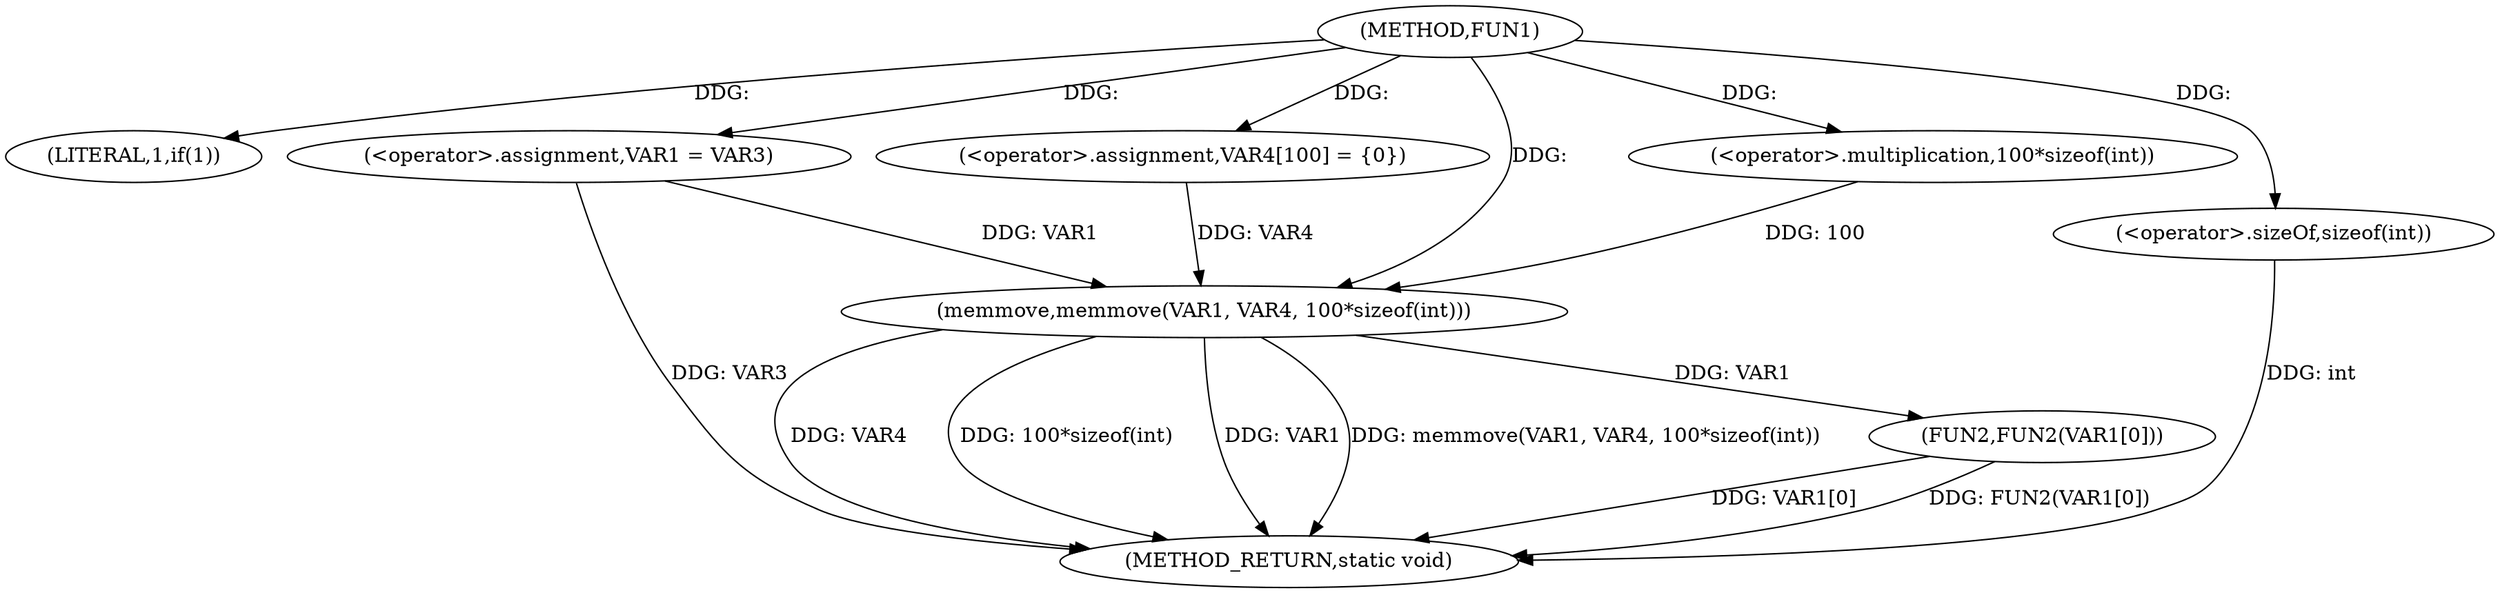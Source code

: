 digraph FUN1 {  
"1000100" [label = "(METHOD,FUN1)" ]
"1000126" [label = "(METHOD_RETURN,static void)" ]
"1000106" [label = "(LITERAL,1,if(1))" ]
"1000108" [label = "(<operator>.assignment,VAR1 = VAR3)" ]
"1000113" [label = "(<operator>.assignment,VAR4[100] = {0})" ]
"1000115" [label = "(memmove,memmove(VAR1, VAR4, 100*sizeof(int)))" ]
"1000118" [label = "(<operator>.multiplication,100*sizeof(int))" ]
"1000120" [label = "(<operator>.sizeOf,sizeof(int))" ]
"1000122" [label = "(FUN2,FUN2(VAR1[0]))" ]
  "1000115" -> "1000126"  [ label = "DDG: VAR4"] 
  "1000122" -> "1000126"  [ label = "DDG: VAR1[0]"] 
  "1000115" -> "1000126"  [ label = "DDG: 100*sizeof(int)"] 
  "1000122" -> "1000126"  [ label = "DDG: FUN2(VAR1[0])"] 
  "1000115" -> "1000126"  [ label = "DDG: VAR1"] 
  "1000115" -> "1000126"  [ label = "DDG: memmove(VAR1, VAR4, 100*sizeof(int))"] 
  "1000120" -> "1000126"  [ label = "DDG: int"] 
  "1000108" -> "1000126"  [ label = "DDG: VAR3"] 
  "1000100" -> "1000106"  [ label = "DDG: "] 
  "1000100" -> "1000108"  [ label = "DDG: "] 
  "1000100" -> "1000113"  [ label = "DDG: "] 
  "1000108" -> "1000115"  [ label = "DDG: VAR1"] 
  "1000100" -> "1000115"  [ label = "DDG: "] 
  "1000113" -> "1000115"  [ label = "DDG: VAR4"] 
  "1000118" -> "1000115"  [ label = "DDG: 100"] 
  "1000100" -> "1000118"  [ label = "DDG: "] 
  "1000100" -> "1000120"  [ label = "DDG: "] 
  "1000115" -> "1000122"  [ label = "DDG: VAR1"] 
}
